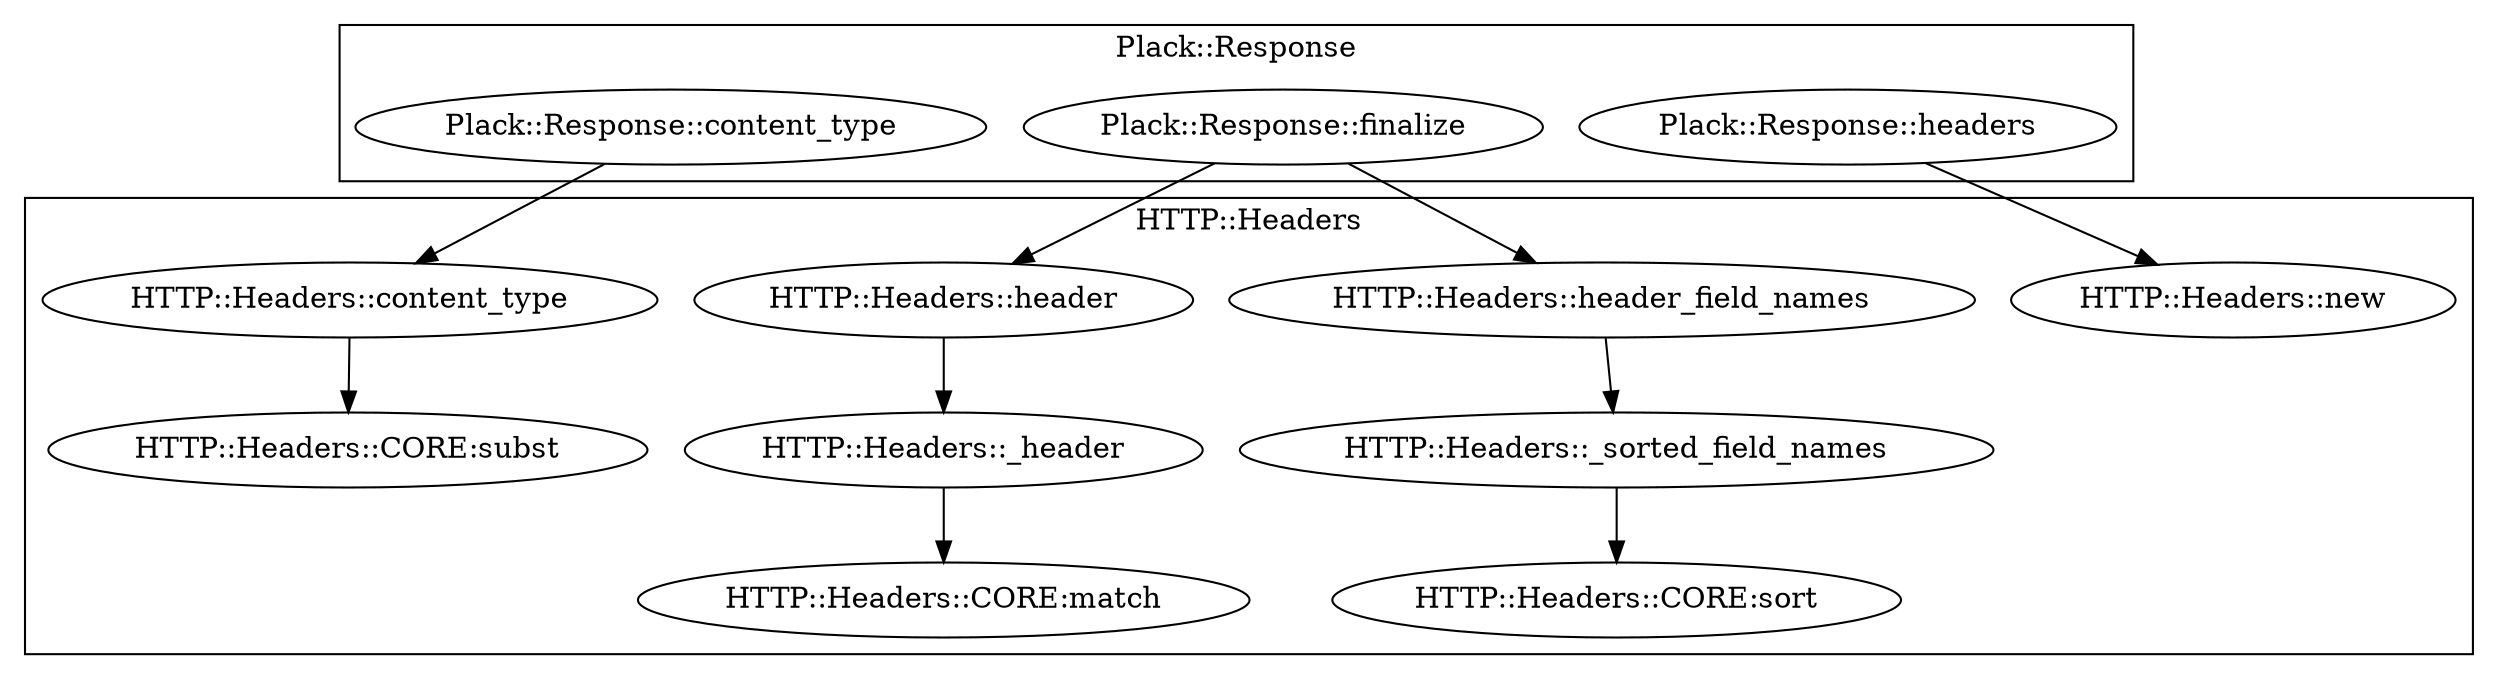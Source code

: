 digraph {
graph [overlap=false]
subgraph cluster_HTTP_Headers {
	label="HTTP::Headers";
	"HTTP::Headers::CORE:match";
	"HTTP::Headers::new";
	"HTTP::Headers::header_field_names";
	"HTTP::Headers::CORE:subst";
	"HTTP::Headers::header";
	"HTTP::Headers::CORE:sort";
	"HTTP::Headers::content_type";
	"HTTP::Headers::_sorted_field_names";
	"HTTP::Headers::_header";
}
subgraph cluster_Plack_Response {
	label="Plack::Response";
	"Plack::Response::content_type";
	"Plack::Response::headers";
	"Plack::Response::finalize";
}
"Plack::Response::finalize" -> "HTTP::Headers::header_field_names";
"HTTP::Headers::content_type" -> "HTTP::Headers::CORE:subst";
"Plack::Response::headers" -> "HTTP::Headers::new";
"Plack::Response::finalize" -> "HTTP::Headers::header";
"Plack::Response::content_type" -> "HTTP::Headers::content_type";
"HTTP::Headers::_header" -> "HTTP::Headers::CORE:match";
"HTTP::Headers::_sorted_field_names" -> "HTTP::Headers::CORE:sort";
"HTTP::Headers::header_field_names" -> "HTTP::Headers::_sorted_field_names";
"HTTP::Headers::header" -> "HTTP::Headers::_header";
}
